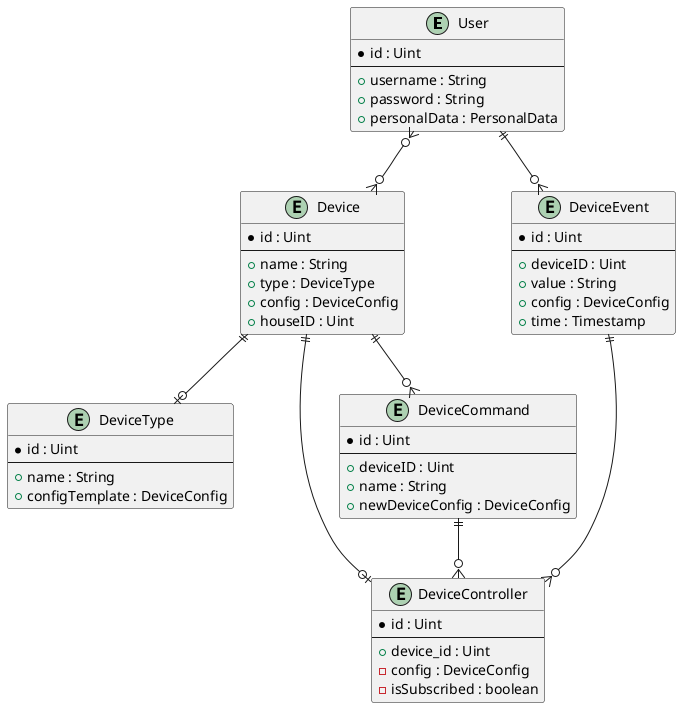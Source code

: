 @startuml
entity User {
    * id : Uint
    --
    + username : String
    + password : String
    + personalData : PersonalData
}

entity Device {
    * id : Uint
    --
    + name : String
    + type : DeviceType
    + config : DeviceConfig
    + houseID : Uint
}

entity DeviceType {
    * id : Uint
    --
    + name : String
    + configTemplate : DeviceConfig
}

entity DeviceController {
    * id : Uint
    --
    + device_id : Uint
    - config : DeviceConfig
    - isSubscribed : boolean
}

entity DeviceCommand {
    * id : Uint
    --
    + deviceID : Uint
    + name : String
    + newDeviceConfig : DeviceConfig
}

entity DeviceEvent {
    * id : Uint
    --
    + deviceID : Uint
    + value : String
    + config : DeviceConfig
    + time : Timestamp
}

User }o--o{ Device
Device ||--o| DeviceType
Device ||--o| DeviceController
Device ||--o{ DeviceCommand
DeviceEvent ||--o{ DeviceController
User ||--o{ DeviceEvent
DeviceCommand ||--o{ DeviceController
@enduml